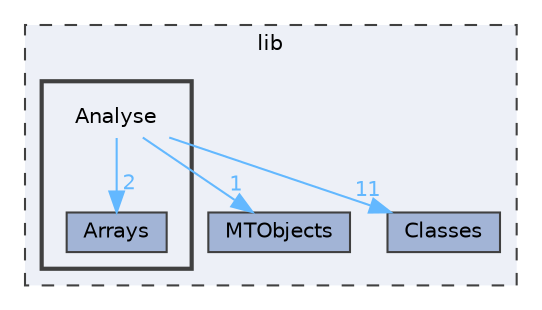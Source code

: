 digraph "lib/Analyse"
{
 // LATEX_PDF_SIZE
  bgcolor="transparent";
  edge [fontname=Helvetica,fontsize=10,labelfontname=Helvetica,labelfontsize=10];
  node [fontname=Helvetica,fontsize=10,shape=box,height=0.2,width=0.4];
  compound=true
  subgraph clusterdir_97aefd0d527b934f1d99a682da8fe6a9 {
    graph [ bgcolor="#edf0f7", pencolor="grey25", label="lib", fontname=Helvetica,fontsize=10 style="filled,dashed", URL="dir_97aefd0d527b934f1d99a682da8fe6a9.html",tooltip=""]
  dir_36293d75d3861a2cc4b09260fc47a5c1 [label="MTObjects", fillcolor="#a2b4d6", color="grey25", style="filled", URL="dir_36293d75d3861a2cc4b09260fc47a5c1.html",tooltip=""];
  dir_87ff476ccb6f299a9759bbe8af9ee70b [label="Classes", fillcolor="#a2b4d6", color="grey25", style="filled", URL="dir_87ff476ccb6f299a9759bbe8af9ee70b.html",tooltip=""];
  subgraph clusterdir_7c4907a2a5f1a0aabf4fb26dde5b883c {
    graph [ bgcolor="#edf0f7", pencolor="grey25", label="", fontname=Helvetica,fontsize=10 style="filled,bold", URL="dir_7c4907a2a5f1a0aabf4fb26dde5b883c.html",tooltip=""]
    dir_7c4907a2a5f1a0aabf4fb26dde5b883c [shape=plaintext, label="Analyse"];
  dir_94eea9e301c5d43b028a346ce38e954d [label="Arrays", fillcolor="#a2b4d6", color="grey25", style="filled", URL="dir_94eea9e301c5d43b028a346ce38e954d.html",tooltip=""];
  }
  }
  dir_7c4907a2a5f1a0aabf4fb26dde5b883c->dir_36293d75d3861a2cc4b09260fc47a5c1 [headlabel="1", labeldistance=1.5 headhref="dir_000000_000004.html" color="steelblue1" fontcolor="steelblue1"];
  dir_7c4907a2a5f1a0aabf4fb26dde5b883c->dir_87ff476ccb6f299a9759bbe8af9ee70b [headlabel="11", labeldistance=1.5 headhref="dir_000000_000002.html" color="steelblue1" fontcolor="steelblue1"];
  dir_7c4907a2a5f1a0aabf4fb26dde5b883c->dir_94eea9e301c5d43b028a346ce38e954d [headlabel="2", labeldistance=1.5 headhref="dir_000000_000001.html" color="steelblue1" fontcolor="steelblue1"];
}
